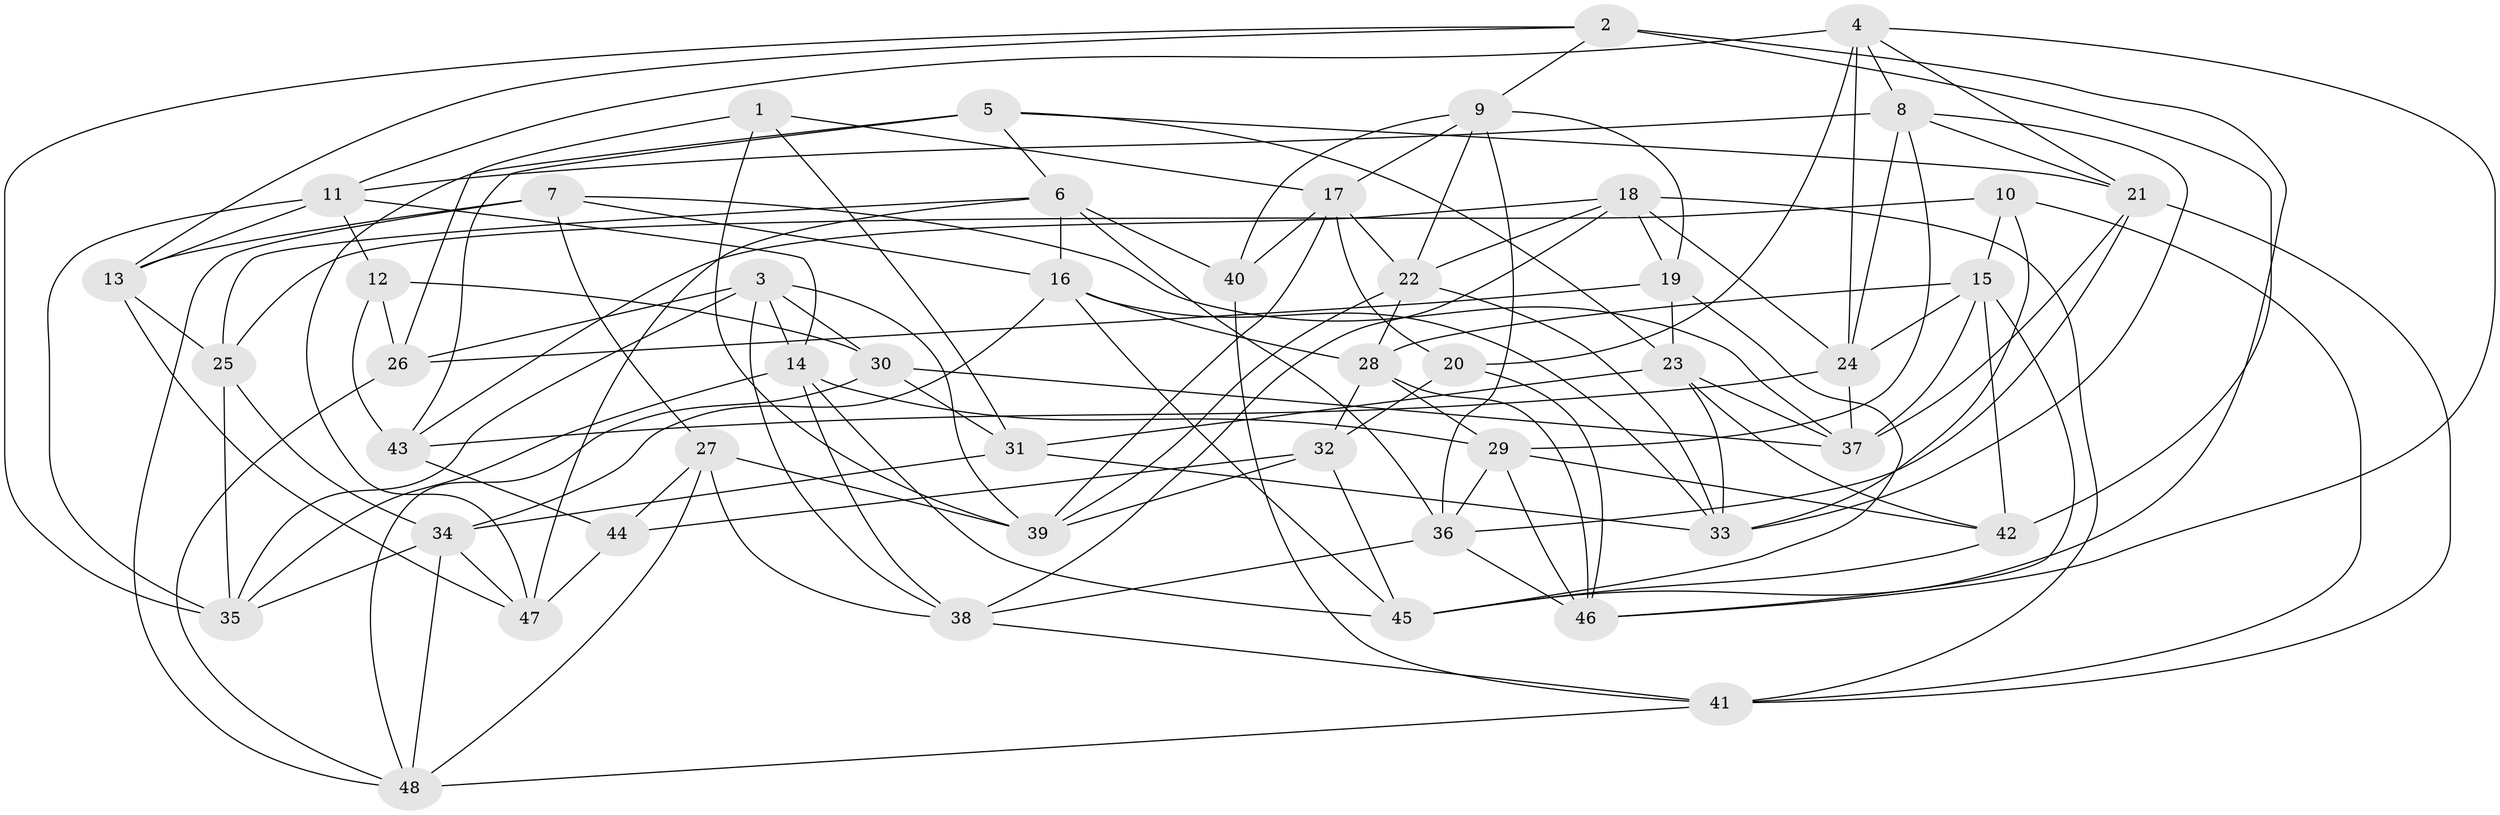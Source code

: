 // original degree distribution, {4: 1.0}
// Generated by graph-tools (version 1.1) at 2025/03/03/09/25 03:03:10]
// undirected, 48 vertices, 131 edges
graph export_dot {
graph [start="1"]
  node [color=gray90,style=filled];
  1;
  2;
  3;
  4;
  5;
  6;
  7;
  8;
  9;
  10;
  11;
  12;
  13;
  14;
  15;
  16;
  17;
  18;
  19;
  20;
  21;
  22;
  23;
  24;
  25;
  26;
  27;
  28;
  29;
  30;
  31;
  32;
  33;
  34;
  35;
  36;
  37;
  38;
  39;
  40;
  41;
  42;
  43;
  44;
  45;
  46;
  47;
  48;
  1 -- 17 [weight=1.0];
  1 -- 26 [weight=1.0];
  1 -- 31 [weight=1.0];
  1 -- 39 [weight=1.0];
  2 -- 9 [weight=1.0];
  2 -- 13 [weight=1.0];
  2 -- 35 [weight=1.0];
  2 -- 42 [weight=2.0];
  2 -- 45 [weight=1.0];
  3 -- 14 [weight=1.0];
  3 -- 26 [weight=1.0];
  3 -- 30 [weight=1.0];
  3 -- 35 [weight=1.0];
  3 -- 38 [weight=1.0];
  3 -- 39 [weight=1.0];
  4 -- 8 [weight=1.0];
  4 -- 11 [weight=1.0];
  4 -- 20 [weight=1.0];
  4 -- 21 [weight=1.0];
  4 -- 24 [weight=1.0];
  4 -- 46 [weight=1.0];
  5 -- 6 [weight=1.0];
  5 -- 21 [weight=1.0];
  5 -- 23 [weight=1.0];
  5 -- 43 [weight=2.0];
  5 -- 47 [weight=1.0];
  6 -- 16 [weight=1.0];
  6 -- 25 [weight=1.0];
  6 -- 36 [weight=1.0];
  6 -- 40 [weight=1.0];
  6 -- 47 [weight=1.0];
  7 -- 13 [weight=1.0];
  7 -- 16 [weight=1.0];
  7 -- 27 [weight=2.0];
  7 -- 37 [weight=1.0];
  7 -- 48 [weight=1.0];
  8 -- 11 [weight=1.0];
  8 -- 21 [weight=1.0];
  8 -- 24 [weight=1.0];
  8 -- 29 [weight=1.0];
  8 -- 33 [weight=1.0];
  9 -- 17 [weight=1.0];
  9 -- 19 [weight=1.0];
  9 -- 22 [weight=1.0];
  9 -- 36 [weight=1.0];
  9 -- 40 [weight=1.0];
  10 -- 15 [weight=1.0];
  10 -- 25 [weight=1.0];
  10 -- 33 [weight=1.0];
  10 -- 41 [weight=1.0];
  11 -- 12 [weight=1.0];
  11 -- 13 [weight=1.0];
  11 -- 14 [weight=1.0];
  11 -- 35 [weight=1.0];
  12 -- 26 [weight=1.0];
  12 -- 30 [weight=1.0];
  12 -- 43 [weight=1.0];
  13 -- 25 [weight=2.0];
  13 -- 47 [weight=1.0];
  14 -- 29 [weight=1.0];
  14 -- 35 [weight=1.0];
  14 -- 38 [weight=1.0];
  14 -- 45 [weight=1.0];
  15 -- 24 [weight=1.0];
  15 -- 28 [weight=1.0];
  15 -- 37 [weight=1.0];
  15 -- 42 [weight=1.0];
  15 -- 46 [weight=1.0];
  16 -- 28 [weight=1.0];
  16 -- 33 [weight=1.0];
  16 -- 34 [weight=1.0];
  16 -- 45 [weight=1.0];
  17 -- 20 [weight=1.0];
  17 -- 22 [weight=1.0];
  17 -- 39 [weight=1.0];
  17 -- 40 [weight=1.0];
  18 -- 19 [weight=1.0];
  18 -- 22 [weight=1.0];
  18 -- 24 [weight=1.0];
  18 -- 38 [weight=1.0];
  18 -- 41 [weight=1.0];
  18 -- 43 [weight=1.0];
  19 -- 23 [weight=1.0];
  19 -- 26 [weight=2.0];
  19 -- 45 [weight=1.0];
  20 -- 32 [weight=1.0];
  20 -- 46 [weight=1.0];
  21 -- 36 [weight=1.0];
  21 -- 37 [weight=1.0];
  21 -- 41 [weight=1.0];
  22 -- 28 [weight=1.0];
  22 -- 33 [weight=1.0];
  22 -- 39 [weight=1.0];
  23 -- 31 [weight=1.0];
  23 -- 33 [weight=1.0];
  23 -- 37 [weight=1.0];
  23 -- 42 [weight=1.0];
  24 -- 37 [weight=1.0];
  24 -- 43 [weight=1.0];
  25 -- 34 [weight=1.0];
  25 -- 35 [weight=1.0];
  26 -- 48 [weight=1.0];
  27 -- 38 [weight=1.0];
  27 -- 39 [weight=1.0];
  27 -- 44 [weight=1.0];
  27 -- 48 [weight=1.0];
  28 -- 29 [weight=1.0];
  28 -- 32 [weight=1.0];
  28 -- 46 [weight=1.0];
  29 -- 36 [weight=1.0];
  29 -- 42 [weight=1.0];
  29 -- 46 [weight=1.0];
  30 -- 31 [weight=2.0];
  30 -- 37 [weight=1.0];
  30 -- 48 [weight=1.0];
  31 -- 33 [weight=1.0];
  31 -- 34 [weight=1.0];
  32 -- 39 [weight=1.0];
  32 -- 44 [weight=2.0];
  32 -- 45 [weight=1.0];
  34 -- 35 [weight=1.0];
  34 -- 47 [weight=1.0];
  34 -- 48 [weight=1.0];
  36 -- 38 [weight=1.0];
  36 -- 46 [weight=1.0];
  38 -- 41 [weight=1.0];
  40 -- 41 [weight=1.0];
  41 -- 48 [weight=1.0];
  42 -- 45 [weight=1.0];
  43 -- 44 [weight=1.0];
  44 -- 47 [weight=2.0];
}

